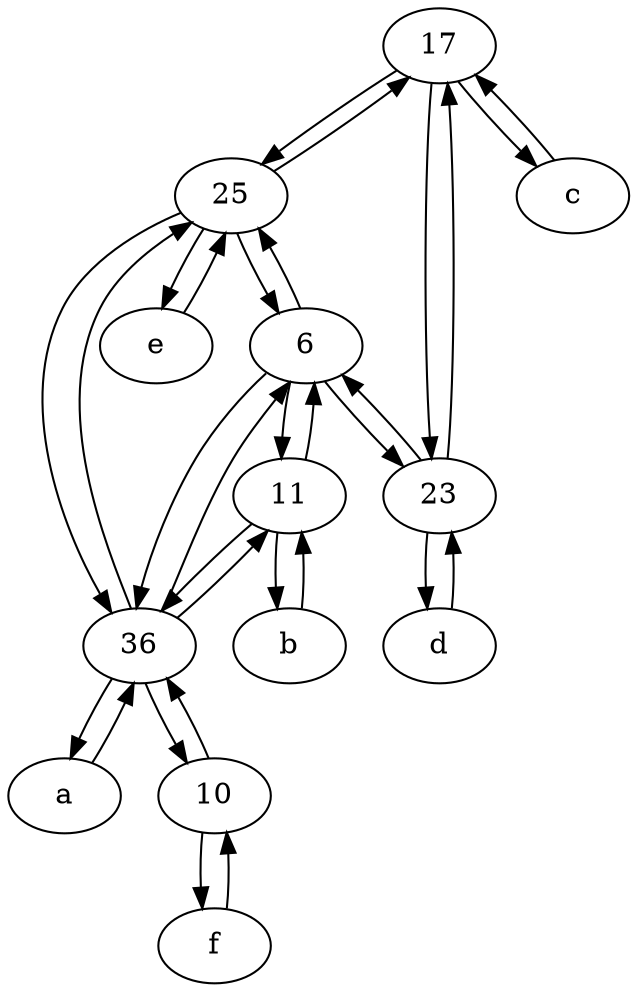 digraph  {
	17;
	a [pos="40,10!"];
	b [pos="50,20!"];
	11;
	d [pos="20,30!"];
	f [pos="15,45!"];
	6;
	25;
	36;
	10;
	e [pos="30,50!"];
	23;
	c [pos="20,10!"];
	25 -> 6;
	6 -> 25;
	10 -> 36;
	d -> 23;
	23 -> d;
	6 -> 36;
	36 -> a;
	36 -> 25;
	36 -> 6;
	25 -> 36;
	c -> 17;
	b -> 11;
	11 -> 6;
	a -> 36;
	11 -> b;
	25 -> 17;
	6 -> 23;
	10 -> f;
	6 -> 11;
	f -> 10;
	17 -> 23;
	23 -> 6;
	36 -> 11;
	17 -> c;
	23 -> 17;
	e -> 25;
	17 -> 25;
	25 -> e;
	11 -> 36;
	36 -> 10;

	}